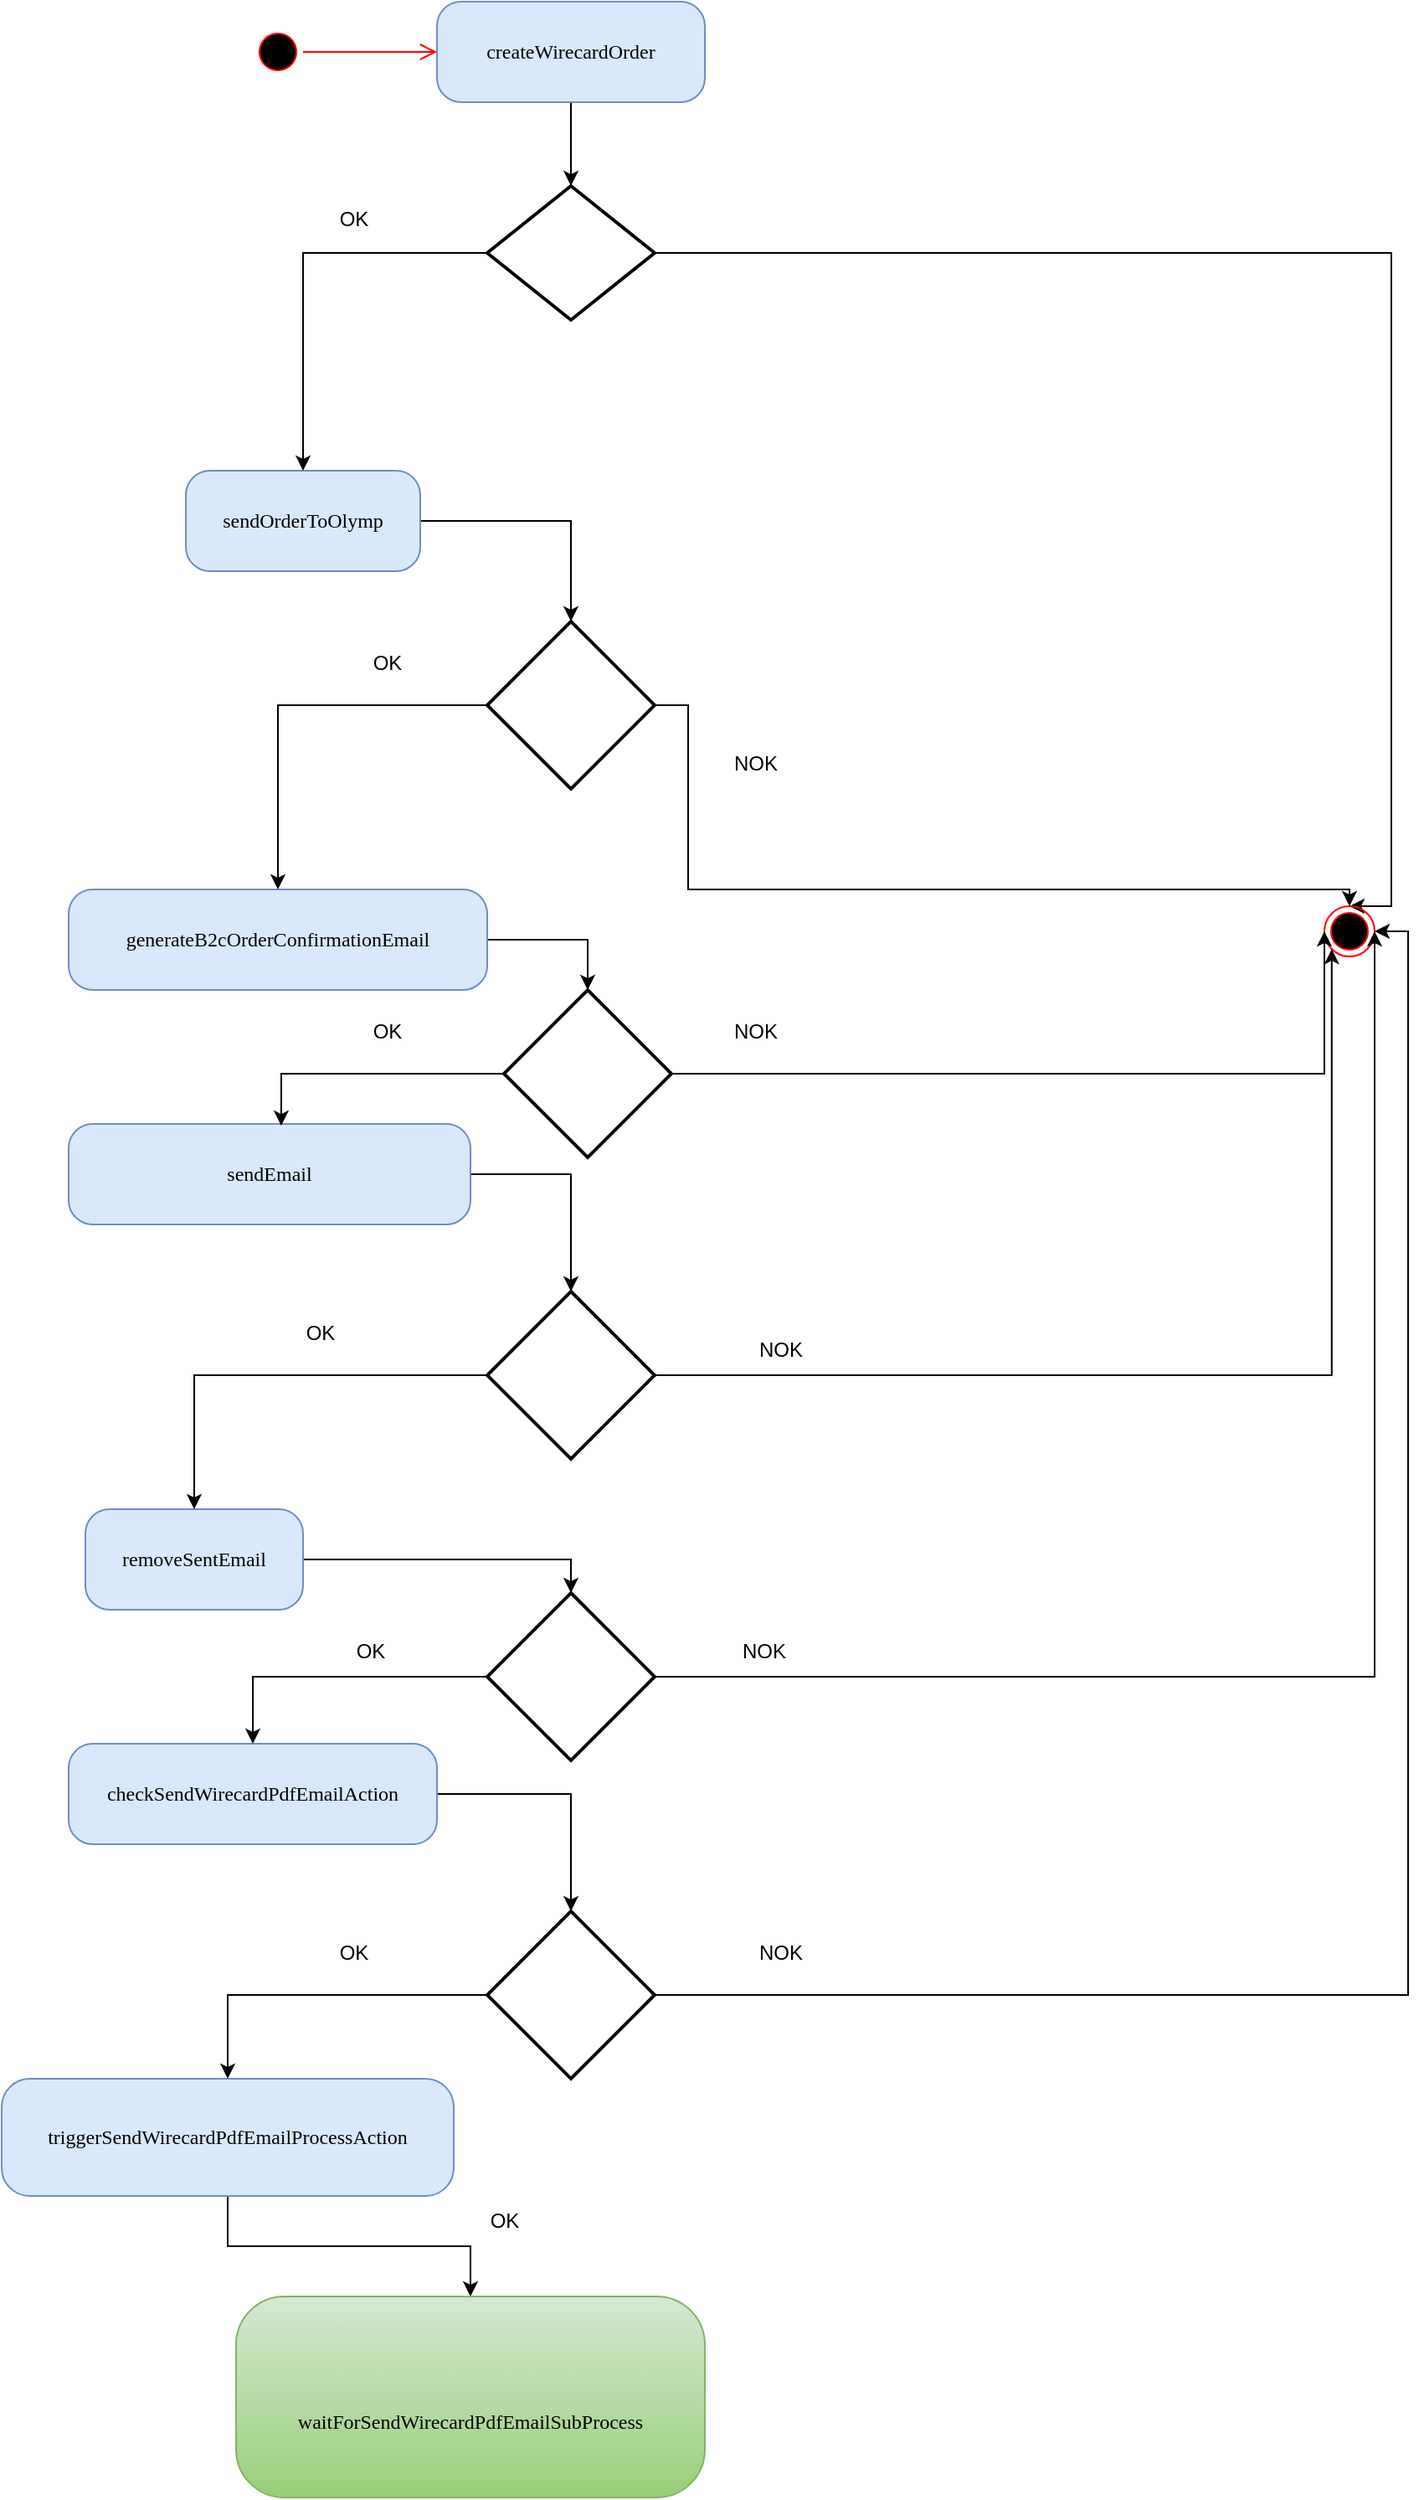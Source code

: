 <mxfile version="20.0.4" type="github">
  <diagram name="Page-1" id="58cdce13-f638-feb5-8d6f-7d28b1aa9fa0">
    <mxGraphModel dx="3166" dy="1155" grid="1" gridSize="10" guides="1" tooltips="1" connect="1" arrows="1" fold="1" page="1" pageScale="1" pageWidth="1100" pageHeight="850" background="none" math="0" shadow="0">
      <root>
        <mxCell id="0" />
        <mxCell id="1" parent="0" />
        <mxCell id="382b91b5511bd0f7-1" value="" style="ellipse;html=1;shape=startState;fillColor=#000000;strokeColor=#ff0000;rounded=1;shadow=0;comic=0;labelBackgroundColor=none;fontFamily=Verdana;fontSize=12;fontColor=#000000;align=center;direction=south;" parent="1" vertex="1">
          <mxGeometry x="-210" y="115" width="30" height="30" as="geometry" />
        </mxCell>
        <mxCell id="6KI7RrnHpVsFwjjmGo_1-18" style="edgeStyle=orthogonalEdgeStyle;rounded=0;orthogonalLoop=1;jettySize=auto;html=1;entryX=0.5;entryY=0;entryDx=0;entryDy=0;entryPerimeter=0;" edge="1" parent="1" source="382b91b5511bd0f7-5" target="6KI7RrnHpVsFwjjmGo_1-17">
          <mxGeometry relative="1" as="geometry" />
        </mxCell>
        <mxCell id="382b91b5511bd0f7-5" value="generateB2cOrderConfirmationEmail" style="rounded=1;whiteSpace=wrap;html=1;arcSize=24;fillColor=#dae8fc;strokeColor=#6c8ebf;shadow=0;comic=0;labelBackgroundColor=none;fontFamily=Verdana;fontSize=12;align=center;" parent="1" vertex="1">
          <mxGeometry x="-320" y="630" width="250" height="60" as="geometry" />
        </mxCell>
        <mxCell id="6KI7RrnHpVsFwjjmGo_1-7" style="edgeStyle=orthogonalEdgeStyle;rounded=0;orthogonalLoop=1;jettySize=auto;html=1;entryX=0.5;entryY=0;entryDx=0;entryDy=0;entryPerimeter=0;" edge="1" parent="1" source="382b91b5511bd0f7-6" target="6KI7RrnHpVsFwjjmGo_1-5">
          <mxGeometry relative="1" as="geometry" />
        </mxCell>
        <mxCell id="382b91b5511bd0f7-6" value="createWirecardOrder" style="rounded=1;whiteSpace=wrap;html=1;arcSize=24;fillColor=#dae8fc;strokeColor=#6c8ebf;shadow=0;comic=0;labelBackgroundColor=none;fontFamily=Verdana;fontSize=12;align=center;" parent="1" vertex="1">
          <mxGeometry x="-100" y="100" width="160" height="60" as="geometry" />
        </mxCell>
        <mxCell id="6KI7RrnHpVsFwjjmGo_1-13" value="" style="edgeStyle=orthogonalEdgeStyle;rounded=0;orthogonalLoop=1;jettySize=auto;html=1;" edge="1" parent="1" source="382b91b5511bd0f7-7" target="6KI7RrnHpVsFwjjmGo_1-11">
          <mxGeometry relative="1" as="geometry" />
        </mxCell>
        <mxCell id="382b91b5511bd0f7-7" value="sendOrderToOlymp" style="rounded=1;whiteSpace=wrap;html=1;arcSize=24;fillColor=#dae8fc;strokeColor=#6c8ebf;shadow=0;comic=0;labelBackgroundColor=none;fontFamily=Verdana;fontSize=12;align=center;" parent="1" vertex="1">
          <mxGeometry x="-250" y="380" width="140" height="60" as="geometry" />
        </mxCell>
        <mxCell id="6KI7RrnHpVsFwjjmGo_1-24" style="edgeStyle=orthogonalEdgeStyle;rounded=0;orthogonalLoop=1;jettySize=auto;html=1;entryX=0.5;entryY=0;entryDx=0;entryDy=0;entryPerimeter=0;" edge="1" parent="1" source="382b91b5511bd0f7-9" target="6KI7RrnHpVsFwjjmGo_1-23">
          <mxGeometry relative="1" as="geometry" />
        </mxCell>
        <mxCell id="382b91b5511bd0f7-9" value="removeSentEmail" style="rounded=1;whiteSpace=wrap;html=1;arcSize=24;fillColor=#dae8fc;strokeColor=#6c8ebf;shadow=0;comic=0;labelBackgroundColor=none;fontFamily=Verdana;fontSize=12;align=center;" parent="1" vertex="1">
          <mxGeometry x="-310" y="1000" width="130" height="60" as="geometry" />
        </mxCell>
        <mxCell id="6KI7RrnHpVsFwjjmGo_1-21" style="edgeStyle=orthogonalEdgeStyle;rounded=0;orthogonalLoop=1;jettySize=auto;html=1;entryX=0.5;entryY=0;entryDx=0;entryDy=0;entryPerimeter=0;" edge="1" parent="1" source="382b91b5511bd0f7-10" target="6KI7RrnHpVsFwjjmGo_1-20">
          <mxGeometry relative="1" as="geometry" />
        </mxCell>
        <mxCell id="382b91b5511bd0f7-10" value="sendEmail" style="rounded=1;whiteSpace=wrap;html=1;arcSize=24;fillColor=#dae8fc;strokeColor=#6c8ebf;shadow=0;comic=0;labelBackgroundColor=none;fontFamily=Verdana;fontSize=12;align=center;" parent="1" vertex="1">
          <mxGeometry x="-320" y="770" width="240" height="60" as="geometry" />
        </mxCell>
        <mxCell id="2a3bc250acf0617d-9" style="edgeStyle=orthogonalEdgeStyle;html=1;labelBackgroundColor=none;endArrow=open;endSize=8;strokeColor=#ff0000;fontFamily=Verdana;fontSize=12;align=left;" parent="1" source="382b91b5511bd0f7-1" target="382b91b5511bd0f7-6" edge="1">
          <mxGeometry relative="1" as="geometry" />
        </mxCell>
        <mxCell id="6KI7RrnHpVsFwjjmGo_1-27" style="edgeStyle=orthogonalEdgeStyle;rounded=0;orthogonalLoop=1;jettySize=auto;html=1;entryX=0.5;entryY=0;entryDx=0;entryDy=0;entryPerimeter=0;" edge="1" parent="1" source="6KI7RrnHpVsFwjjmGo_1-2" target="6KI7RrnHpVsFwjjmGo_1-26">
          <mxGeometry relative="1" as="geometry" />
        </mxCell>
        <mxCell id="6KI7RrnHpVsFwjjmGo_1-2" value="checkSendWirecardPdfEmailAction" style="rounded=1;whiteSpace=wrap;html=1;arcSize=24;fillColor=#dae8fc;strokeColor=#6c8ebf;shadow=0;comic=0;labelBackgroundColor=none;fontFamily=Verdana;fontSize=12;align=center;" vertex="1" parent="1">
          <mxGeometry x="-320" y="1140" width="220" height="60" as="geometry" />
        </mxCell>
        <mxCell id="6KI7RrnHpVsFwjjmGo_1-29" style="edgeStyle=orthogonalEdgeStyle;rounded=0;orthogonalLoop=1;jettySize=auto;html=1;" edge="1" parent="1" source="6KI7RrnHpVsFwjjmGo_1-3" target="6KI7RrnHpVsFwjjmGo_1-4">
          <mxGeometry relative="1" as="geometry" />
        </mxCell>
        <mxCell id="6KI7RrnHpVsFwjjmGo_1-3" value="triggerSendWirecardPdfEmailProcessAction" style="rounded=1;whiteSpace=wrap;html=1;arcSize=24;fillColor=#dae8fc;strokeColor=#6c8ebf;shadow=0;comic=0;labelBackgroundColor=none;fontFamily=Verdana;fontSize=12;align=center;" vertex="1" parent="1">
          <mxGeometry x="-360" y="1340" width="270" height="70" as="geometry" />
        </mxCell>
        <mxCell id="6KI7RrnHpVsFwjjmGo_1-4" value="&lt;br&gt;&lt;br&gt;waitForSendWirecardPdfEmailSubProcess" style="rounded=1;whiteSpace=wrap;html=1;arcSize=24;fillColor=#d5e8d4;strokeColor=#82b366;shadow=0;comic=0;labelBackgroundColor=none;fontFamily=Verdana;fontSize=12;align=center;gradientColor=#97d077;" vertex="1" parent="1">
          <mxGeometry x="-220" y="1470" width="280" height="120" as="geometry" />
        </mxCell>
        <mxCell id="6KI7RrnHpVsFwjjmGo_1-16" style="edgeStyle=orthogonalEdgeStyle;rounded=0;orthogonalLoop=1;jettySize=auto;html=1;entryX=0.5;entryY=0;entryDx=0;entryDy=0;" edge="1" parent="1" source="6KI7RrnHpVsFwjjmGo_1-5" target="382b91b5511bd0f7-7">
          <mxGeometry relative="1" as="geometry" />
        </mxCell>
        <mxCell id="6KI7RrnHpVsFwjjmGo_1-31" style="edgeStyle=orthogonalEdgeStyle;rounded=0;orthogonalLoop=1;jettySize=auto;html=1;entryX=0.5;entryY=0;entryDx=0;entryDy=0;" edge="1" parent="1" source="6KI7RrnHpVsFwjjmGo_1-5" target="6KI7RrnHpVsFwjjmGo_1-8">
          <mxGeometry relative="1" as="geometry">
            <Array as="points">
              <mxPoint x="470" y="250" />
              <mxPoint x="470" y="640" />
            </Array>
          </mxGeometry>
        </mxCell>
        <mxCell id="6KI7RrnHpVsFwjjmGo_1-5" value="" style="strokeWidth=2;html=1;shape=mxgraph.flowchart.decision;whiteSpace=wrap;" vertex="1" parent="1">
          <mxGeometry x="-70" y="210" width="100" height="80" as="geometry" />
        </mxCell>
        <mxCell id="6KI7RrnHpVsFwjjmGo_1-8" value="" style="ellipse;html=1;shape=endState;fillColor=#000000;strokeColor=#ff0000;" vertex="1" parent="1">
          <mxGeometry x="430" y="640" width="30" height="30" as="geometry" />
        </mxCell>
        <mxCell id="6KI7RrnHpVsFwjjmGo_1-15" style="edgeStyle=orthogonalEdgeStyle;rounded=0;orthogonalLoop=1;jettySize=auto;html=1;entryX=0.5;entryY=0;entryDx=0;entryDy=0;exitX=0;exitY=0.5;exitDx=0;exitDy=0;exitPerimeter=0;" edge="1" parent="1" source="6KI7RrnHpVsFwjjmGo_1-11" target="382b91b5511bd0f7-5">
          <mxGeometry relative="1" as="geometry">
            <Array as="points">
              <mxPoint x="-195" y="520" />
            </Array>
          </mxGeometry>
        </mxCell>
        <mxCell id="6KI7RrnHpVsFwjjmGo_1-32" style="edgeStyle=orthogonalEdgeStyle;rounded=0;orthogonalLoop=1;jettySize=auto;html=1;entryX=0.5;entryY=0;entryDx=0;entryDy=0;exitX=1;exitY=0.5;exitDx=0;exitDy=0;exitPerimeter=0;" edge="1" parent="1" source="6KI7RrnHpVsFwjjmGo_1-11" target="6KI7RrnHpVsFwjjmGo_1-8">
          <mxGeometry relative="1" as="geometry">
            <Array as="points">
              <mxPoint x="50" y="520" />
              <mxPoint x="50" y="630" />
              <mxPoint x="445" y="630" />
            </Array>
          </mxGeometry>
        </mxCell>
        <mxCell id="6KI7RrnHpVsFwjjmGo_1-11" value="" style="strokeWidth=2;html=1;shape=mxgraph.flowchart.decision;whiteSpace=wrap;" vertex="1" parent="1">
          <mxGeometry x="-70" y="470" width="100" height="100" as="geometry" />
        </mxCell>
        <mxCell id="6KI7RrnHpVsFwjjmGo_1-19" style="edgeStyle=orthogonalEdgeStyle;rounded=0;orthogonalLoop=1;jettySize=auto;html=1;entryX=0.529;entryY=0.017;entryDx=0;entryDy=0;entryPerimeter=0;" edge="1" parent="1" source="6KI7RrnHpVsFwjjmGo_1-17" target="382b91b5511bd0f7-10">
          <mxGeometry relative="1" as="geometry" />
        </mxCell>
        <mxCell id="6KI7RrnHpVsFwjjmGo_1-33" style="edgeStyle=orthogonalEdgeStyle;rounded=0;orthogonalLoop=1;jettySize=auto;html=1;entryX=0;entryY=0.5;entryDx=0;entryDy=0;exitX=1;exitY=0.5;exitDx=0;exitDy=0;exitPerimeter=0;" edge="1" parent="1" source="6KI7RrnHpVsFwjjmGo_1-17" target="6KI7RrnHpVsFwjjmGo_1-8">
          <mxGeometry relative="1" as="geometry">
            <Array as="points">
              <mxPoint x="430" y="740" />
            </Array>
          </mxGeometry>
        </mxCell>
        <mxCell id="6KI7RrnHpVsFwjjmGo_1-17" value="" style="strokeWidth=2;html=1;shape=mxgraph.flowchart.decision;whiteSpace=wrap;" vertex="1" parent="1">
          <mxGeometry x="-60" y="690" width="100" height="100" as="geometry" />
        </mxCell>
        <mxCell id="6KI7RrnHpVsFwjjmGo_1-22" style="edgeStyle=orthogonalEdgeStyle;rounded=0;orthogonalLoop=1;jettySize=auto;html=1;entryX=0.5;entryY=0;entryDx=0;entryDy=0;" edge="1" parent="1" source="6KI7RrnHpVsFwjjmGo_1-20" target="382b91b5511bd0f7-9">
          <mxGeometry relative="1" as="geometry" />
        </mxCell>
        <mxCell id="6KI7RrnHpVsFwjjmGo_1-34" style="edgeStyle=orthogonalEdgeStyle;rounded=0;orthogonalLoop=1;jettySize=auto;html=1;entryX=0;entryY=1;entryDx=0;entryDy=0;" edge="1" parent="1" source="6KI7RrnHpVsFwjjmGo_1-20" target="6KI7RrnHpVsFwjjmGo_1-8">
          <mxGeometry relative="1" as="geometry">
            <Array as="points">
              <mxPoint x="250" y="920" />
              <mxPoint x="434" y="920" />
            </Array>
          </mxGeometry>
        </mxCell>
        <mxCell id="6KI7RrnHpVsFwjjmGo_1-20" value="" style="strokeWidth=2;html=1;shape=mxgraph.flowchart.decision;whiteSpace=wrap;" vertex="1" parent="1">
          <mxGeometry x="-70" y="870" width="100" height="100" as="geometry" />
        </mxCell>
        <mxCell id="6KI7RrnHpVsFwjjmGo_1-25" style="edgeStyle=orthogonalEdgeStyle;rounded=0;orthogonalLoop=1;jettySize=auto;html=1;entryX=0.5;entryY=0;entryDx=0;entryDy=0;" edge="1" parent="1" source="6KI7RrnHpVsFwjjmGo_1-23" target="6KI7RrnHpVsFwjjmGo_1-2">
          <mxGeometry relative="1" as="geometry" />
        </mxCell>
        <mxCell id="6KI7RrnHpVsFwjjmGo_1-35" style="edgeStyle=orthogonalEdgeStyle;rounded=0;orthogonalLoop=1;jettySize=auto;html=1;entryX=1;entryY=0.5;entryDx=0;entryDy=0;" edge="1" parent="1" source="6KI7RrnHpVsFwjjmGo_1-23" target="6KI7RrnHpVsFwjjmGo_1-8">
          <mxGeometry relative="1" as="geometry">
            <Array as="points">
              <mxPoint x="460" y="1100" />
            </Array>
          </mxGeometry>
        </mxCell>
        <mxCell id="6KI7RrnHpVsFwjjmGo_1-23" value="" style="strokeWidth=2;html=1;shape=mxgraph.flowchart.decision;whiteSpace=wrap;" vertex="1" parent="1">
          <mxGeometry x="-70" y="1050" width="100" height="100" as="geometry" />
        </mxCell>
        <mxCell id="6KI7RrnHpVsFwjjmGo_1-28" style="edgeStyle=orthogonalEdgeStyle;rounded=0;orthogonalLoop=1;jettySize=auto;html=1;entryX=0.5;entryY=0;entryDx=0;entryDy=0;" edge="1" parent="1" source="6KI7RrnHpVsFwjjmGo_1-26" target="6KI7RrnHpVsFwjjmGo_1-3">
          <mxGeometry relative="1" as="geometry" />
        </mxCell>
        <mxCell id="6KI7RrnHpVsFwjjmGo_1-36" style="edgeStyle=orthogonalEdgeStyle;rounded=0;orthogonalLoop=1;jettySize=auto;html=1;entryX=1;entryY=0.5;entryDx=0;entryDy=0;" edge="1" parent="1" source="6KI7RrnHpVsFwjjmGo_1-26" target="6KI7RrnHpVsFwjjmGo_1-8">
          <mxGeometry relative="1" as="geometry">
            <Array as="points">
              <mxPoint x="480" y="1290" />
              <mxPoint x="480" y="655" />
            </Array>
          </mxGeometry>
        </mxCell>
        <mxCell id="6KI7RrnHpVsFwjjmGo_1-26" value="" style="strokeWidth=2;html=1;shape=mxgraph.flowchart.decision;whiteSpace=wrap;" vertex="1" parent="1">
          <mxGeometry x="-70" y="1240" width="100" height="100" as="geometry" />
        </mxCell>
        <mxCell id="6KI7RrnHpVsFwjjmGo_1-38" value="OK" style="text;html=1;align=center;verticalAlign=middle;resizable=0;points=[];autosize=1;strokeColor=none;fillColor=none;" vertex="1" parent="1">
          <mxGeometry x="-170" y="215" width="40" height="30" as="geometry" />
        </mxCell>
        <mxCell id="6KI7RrnHpVsFwjjmGo_1-39" value="OK" style="text;html=1;align=center;verticalAlign=middle;resizable=0;points=[];autosize=1;strokeColor=none;fillColor=none;" vertex="1" parent="1">
          <mxGeometry x="-150" y="480" width="40" height="30" as="geometry" />
        </mxCell>
        <mxCell id="6KI7RrnHpVsFwjjmGo_1-40" value="OK" style="text;html=1;align=center;verticalAlign=middle;resizable=0;points=[];autosize=1;strokeColor=none;fillColor=none;" vertex="1" parent="1">
          <mxGeometry x="-150" y="700" width="40" height="30" as="geometry" />
        </mxCell>
        <mxCell id="6KI7RrnHpVsFwjjmGo_1-41" value="OK" style="text;html=1;align=center;verticalAlign=middle;resizable=0;points=[];autosize=1;strokeColor=none;fillColor=none;" vertex="1" parent="1">
          <mxGeometry x="-190" y="880" width="40" height="30" as="geometry" />
        </mxCell>
        <mxCell id="6KI7RrnHpVsFwjjmGo_1-42" value="OK" style="text;html=1;align=center;verticalAlign=middle;resizable=0;points=[];autosize=1;strokeColor=none;fillColor=none;" vertex="1" parent="1">
          <mxGeometry x="-160" y="1070" width="40" height="30" as="geometry" />
        </mxCell>
        <mxCell id="6KI7RrnHpVsFwjjmGo_1-43" value="OK" style="text;html=1;align=center;verticalAlign=middle;resizable=0;points=[];autosize=1;strokeColor=none;fillColor=none;" vertex="1" parent="1">
          <mxGeometry x="-170" y="1250" width="40" height="30" as="geometry" />
        </mxCell>
        <mxCell id="6KI7RrnHpVsFwjjmGo_1-44" value="OK" style="text;html=1;align=center;verticalAlign=middle;resizable=0;points=[];autosize=1;strokeColor=none;fillColor=none;" vertex="1" parent="1">
          <mxGeometry x="-80" y="1410" width="40" height="30" as="geometry" />
        </mxCell>
        <mxCell id="6KI7RrnHpVsFwjjmGo_1-45" value="" style="shape=image;html=1;verticalAlign=top;verticalLabelPosition=bottom;labelBackgroundColor=#ffffff;imageAspect=0;aspect=fixed;image=https://cdn2.iconfinder.com/data/icons/essential-web-5/50/pending-wait-time-revise-unfinish-128.png;fillColor=#FFE599;" vertex="1" parent="1">
          <mxGeometry x="-210" y="1470" width="60" height="60" as="geometry" />
        </mxCell>
        <mxCell id="6KI7RrnHpVsFwjjmGo_1-46" value="NOK" style="text;html=1;align=center;verticalAlign=middle;resizable=0;points=[];autosize=1;strokeColor=none;fillColor=none;" vertex="1" parent="1">
          <mxGeometry x="65" y="540" width="50" height="30" as="geometry" />
        </mxCell>
        <mxCell id="6KI7RrnHpVsFwjjmGo_1-47" value="NOK" style="text;html=1;align=center;verticalAlign=middle;resizable=0;points=[];autosize=1;strokeColor=none;fillColor=none;" vertex="1" parent="1">
          <mxGeometry x="65" y="700" width="50" height="30" as="geometry" />
        </mxCell>
        <mxCell id="6KI7RrnHpVsFwjjmGo_1-48" value="NOK" style="text;html=1;align=center;verticalAlign=middle;resizable=0;points=[];autosize=1;strokeColor=none;fillColor=none;" vertex="1" parent="1">
          <mxGeometry x="80" y="890" width="50" height="30" as="geometry" />
        </mxCell>
        <mxCell id="6KI7RrnHpVsFwjjmGo_1-49" value="NOK" style="text;html=1;align=center;verticalAlign=middle;resizable=0;points=[];autosize=1;strokeColor=none;fillColor=none;" vertex="1" parent="1">
          <mxGeometry x="70" y="1070" width="50" height="30" as="geometry" />
        </mxCell>
        <mxCell id="6KI7RrnHpVsFwjjmGo_1-50" value="NOK" style="text;html=1;align=center;verticalAlign=middle;resizable=0;points=[];autosize=1;strokeColor=none;fillColor=none;" vertex="1" parent="1">
          <mxGeometry x="80" y="1250" width="50" height="30" as="geometry" />
        </mxCell>
      </root>
    </mxGraphModel>
  </diagram>
</mxfile>
